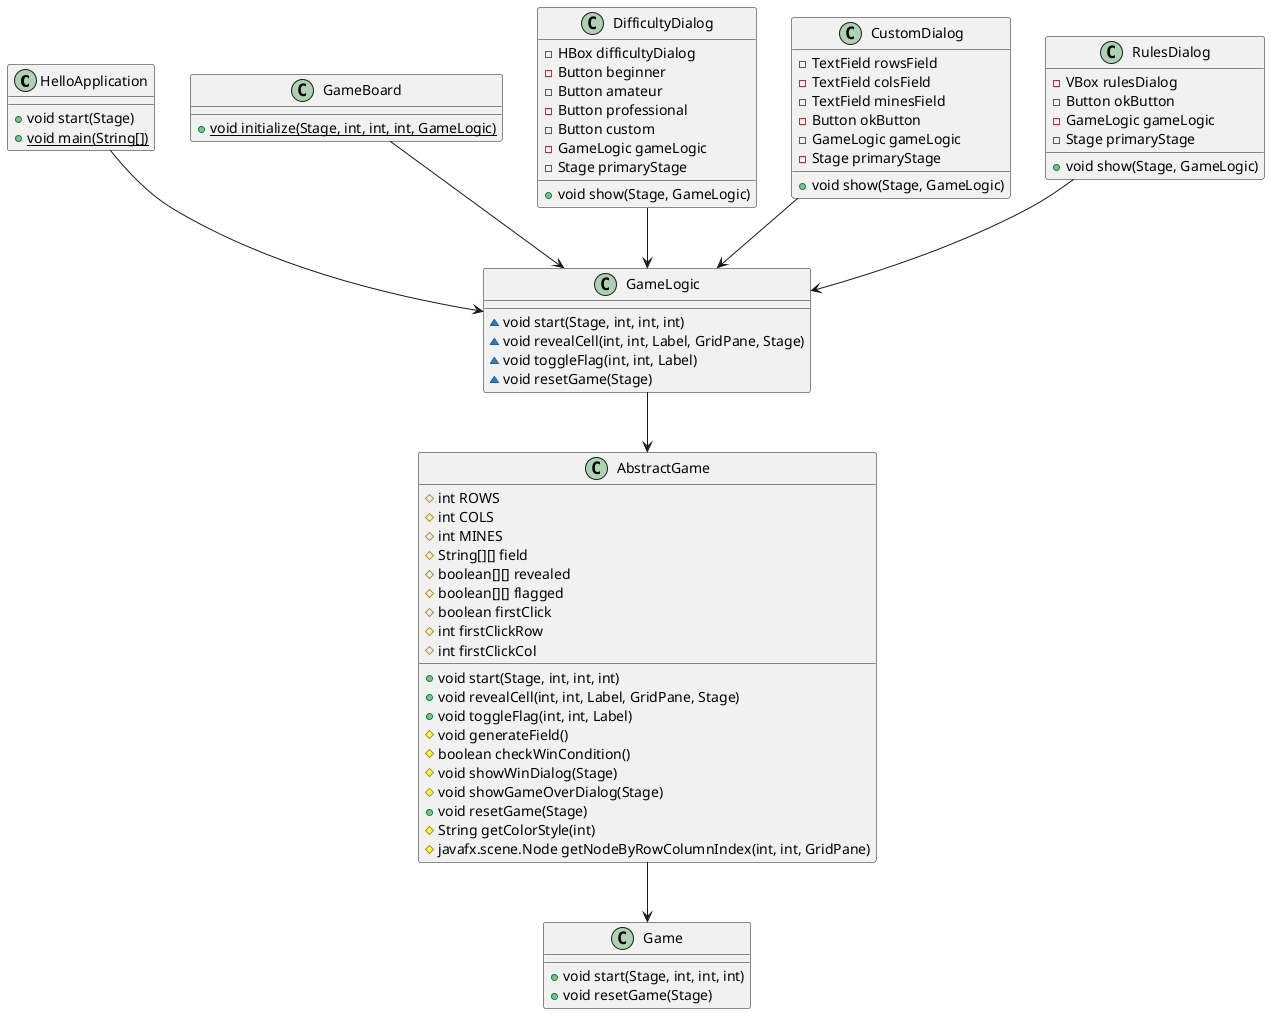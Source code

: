 @startuml
!define RECTANGLE class

RECTANGLE "HelloApplication" as HelloApplication {
  + void start(Stage)
  + {static} void main(String[])
}

RECTANGLE "GameLogic" as GameLogic {
  ~ void start(Stage, int, int, int)
  ~ void revealCell(int, int, Label, GridPane, Stage)
  ~ void toggleFlag(int, int, Label)
  ~ void resetGame(Stage)
}

RECTANGLE "AbstractGame" as AbstractGame {
  # int ROWS
  # int COLS
  # int MINES
  # String[][] field
  # boolean[][] revealed
  # boolean[][] flagged
  # boolean firstClick
  # int firstClickRow
  # int firstClickCol
  + void start(Stage, int, int, int)
  + void revealCell(int, int, Label, GridPane, Stage)
  + void toggleFlag(int, int, Label)
  # void generateField()
  # boolean checkWinCondition()
  # void showWinDialog(Stage)
  # void showGameOverDialog(Stage)
  + void resetGame(Stage)
  # String getColorStyle(int)
  # javafx.scene.Node getNodeByRowColumnIndex(int, int, GridPane)
}

RECTANGLE "Game" as Game {
  + void start(Stage, int, int, int)
  + void resetGame(Stage)
}

RECTANGLE "GameBoard" as GameBoard {
  + {static} void initialize(Stage, int, int, int, GameLogic)
}

RECTANGLE "DifficultyDialog" as DifficultyDialog {
  - HBox difficultyDialog
  - Button beginner
  - Button amateur
  - Button professional
  - Button custom
  - GameLogic gameLogic
  - Stage primaryStage
  + void show(Stage, GameLogic)
}

RECTANGLE "CustomDialog" as CustomDialog {
  - TextField rowsField
  - TextField colsField
  - TextField minesField
  - Button okButton
  - GameLogic gameLogic
  - Stage primaryStage
  + void show(Stage, GameLogic)
}

RECTANGLE "RulesDialog" as RulesDialog {
  - VBox rulesDialog
  - Button okButton
  - GameLogic gameLogic
  - Stage primaryStage
  + void show(Stage, GameLogic)
}

HelloApplication --> GameLogic
GameLogic --> AbstractGame
AbstractGame --> Game
GameBoard --> GameLogic
DifficultyDialog --> GameLogic
CustomDialog --> GameLogic
RulesDialog --> GameLogic

@enduml